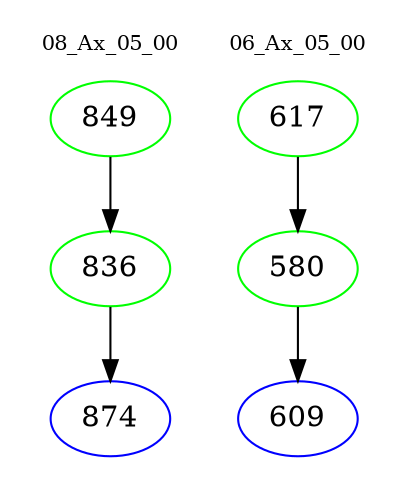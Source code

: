 digraph{
subgraph cluster_0 {
color = white
label = "08_Ax_05_00";
fontsize=10;
T0_849 [label="849", color="green"]
T0_849 -> T0_836 [color="black"]
T0_836 [label="836", color="green"]
T0_836 -> T0_874 [color="black"]
T0_874 [label="874", color="blue"]
}
subgraph cluster_1 {
color = white
label = "06_Ax_05_00";
fontsize=10;
T1_617 [label="617", color="green"]
T1_617 -> T1_580 [color="black"]
T1_580 [label="580", color="green"]
T1_580 -> T1_609 [color="black"]
T1_609 [label="609", color="blue"]
}
}
